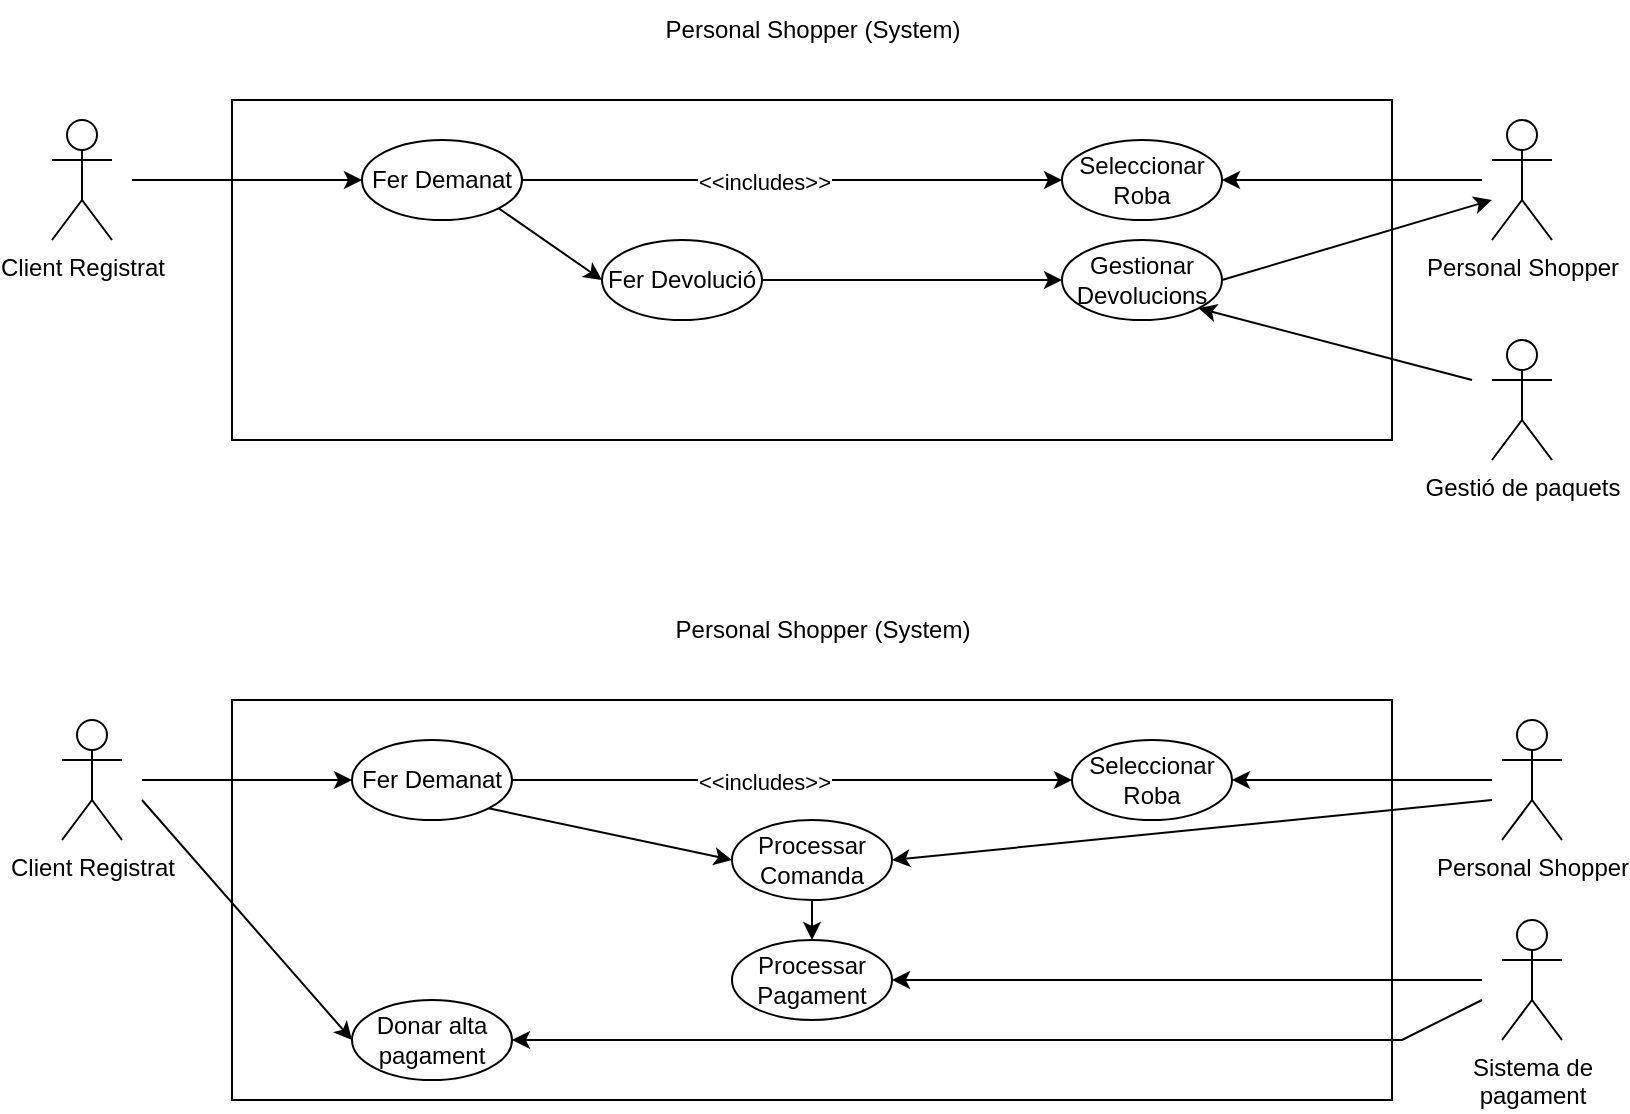 <mxfile version="22.1.3" type="device">
  <diagram name="Page-1" id="pkalxH3GCsMZknqXKzS0">
    <mxGraphModel dx="1434" dy="758" grid="1" gridSize="10" guides="1" tooltips="1" connect="1" arrows="1" fold="1" page="1" pageScale="1" pageWidth="850" pageHeight="1100" math="0" shadow="0">
      <root>
        <mxCell id="0" />
        <mxCell id="1" parent="0" />
        <mxCell id="M5SwcZthVQdyawCW9DYz-113" value="" style="rounded=0;whiteSpace=wrap;html=1;" vertex="1" parent="1">
          <mxGeometry x="130" y="370" width="580" height="200" as="geometry" />
        </mxCell>
        <mxCell id="M5SwcZthVQdyawCW9DYz-112" value="" style="rounded=0;whiteSpace=wrap;html=1;" vertex="1" parent="1">
          <mxGeometry x="130" y="70" width="580" height="170" as="geometry" />
        </mxCell>
        <mxCell id="M5SwcZthVQdyawCW9DYz-37" value="Client Registrat" style="shape=umlActor;verticalLabelPosition=bottom;verticalAlign=top;html=1;outlineConnect=0;" vertex="1" parent="1">
          <mxGeometry x="40" y="80" width="30" height="60" as="geometry" />
        </mxCell>
        <mxCell id="M5SwcZthVQdyawCW9DYz-38" value="Personal Shopper (System)" style="text;html=1;align=center;verticalAlign=middle;resizable=0;points=[];autosize=1;strokeColor=none;fillColor=none;" vertex="1" parent="1">
          <mxGeometry x="335" y="20" width="170" height="30" as="geometry" />
        </mxCell>
        <mxCell id="M5SwcZthVQdyawCW9DYz-39" value="Fer Demanat" style="ellipse;whiteSpace=wrap;html=1;" vertex="1" parent="1">
          <mxGeometry x="195" y="90" width="80" height="40" as="geometry" />
        </mxCell>
        <mxCell id="M5SwcZthVQdyawCW9DYz-42" value="Personal Shopper" style="shape=umlActor;verticalLabelPosition=bottom;verticalAlign=top;html=1;outlineConnect=0;" vertex="1" parent="1">
          <mxGeometry x="760" y="80" width="30" height="60" as="geometry" />
        </mxCell>
        <mxCell id="M5SwcZthVQdyawCW9DYz-44" value="" style="endArrow=classic;html=1;rounded=0;entryX=1;entryY=0.5;entryDx=0;entryDy=0;" edge="1" parent="1" target="M5SwcZthVQdyawCW9DYz-68">
          <mxGeometry width="50" height="50" relative="1" as="geometry">
            <mxPoint x="755" y="110" as="sourcePoint" />
            <mxPoint x="625" y="150" as="targetPoint" />
            <Array as="points" />
          </mxGeometry>
        </mxCell>
        <mxCell id="M5SwcZthVQdyawCW9DYz-74" style="edgeStyle=orthogonalEdgeStyle;rounded=0;orthogonalLoop=1;jettySize=auto;html=1;entryX=0;entryY=0.5;entryDx=0;entryDy=0;" edge="1" parent="1" source="M5SwcZthVQdyawCW9DYz-46" target="M5SwcZthVQdyawCW9DYz-72">
          <mxGeometry relative="1" as="geometry" />
        </mxCell>
        <mxCell id="M5SwcZthVQdyawCW9DYz-46" value="Fer Devolució" style="ellipse;whiteSpace=wrap;html=1;" vertex="1" parent="1">
          <mxGeometry x="315" y="140" width="80" height="40" as="geometry" />
        </mxCell>
        <mxCell id="M5SwcZthVQdyawCW9DYz-51" value="" style="endArrow=classic;html=1;rounded=0;entryX=0;entryY=0.5;entryDx=0;entryDy=0;" edge="1" parent="1" target="M5SwcZthVQdyawCW9DYz-39">
          <mxGeometry width="50" height="50" relative="1" as="geometry">
            <mxPoint x="80" y="110" as="sourcePoint" />
            <mxPoint x="455" y="400" as="targetPoint" />
          </mxGeometry>
        </mxCell>
        <mxCell id="M5SwcZthVQdyawCW9DYz-66" value="" style="endArrow=classic;html=1;rounded=0;exitX=1;exitY=0.5;exitDx=0;exitDy=0;entryX=0;entryY=0.5;entryDx=0;entryDy=0;" edge="1" parent="1" source="M5SwcZthVQdyawCW9DYz-39" target="M5SwcZthVQdyawCW9DYz-68">
          <mxGeometry width="50" height="50" relative="1" as="geometry">
            <mxPoint x="405" y="380" as="sourcePoint" />
            <mxPoint x="455" y="330" as="targetPoint" />
            <Array as="points">
              <mxPoint x="435" y="110" />
            </Array>
          </mxGeometry>
        </mxCell>
        <mxCell id="M5SwcZthVQdyawCW9DYz-67" value="&amp;lt;&amp;lt;includes&amp;gt;&amp;gt;" style="edgeLabel;html=1;align=center;verticalAlign=middle;resizable=0;points=[];" vertex="1" connectable="0" parent="M5SwcZthVQdyawCW9DYz-66">
          <mxGeometry x="-0.105" y="-1" relative="1" as="geometry">
            <mxPoint as="offset" />
          </mxGeometry>
        </mxCell>
        <mxCell id="M5SwcZthVQdyawCW9DYz-68" value="Seleccionar Roba" style="ellipse;whiteSpace=wrap;html=1;" vertex="1" parent="1">
          <mxGeometry x="545" y="90" width="80" height="40" as="geometry" />
        </mxCell>
        <mxCell id="M5SwcZthVQdyawCW9DYz-69" value="" style="endArrow=classic;html=1;rounded=0;exitX=1;exitY=1;exitDx=0;exitDy=0;entryX=0;entryY=0.5;entryDx=0;entryDy=0;" edge="1" parent="1" source="M5SwcZthVQdyawCW9DYz-39" target="M5SwcZthVQdyawCW9DYz-46">
          <mxGeometry width="50" height="50" relative="1" as="geometry">
            <mxPoint x="405" y="340" as="sourcePoint" />
            <mxPoint x="455" y="290" as="targetPoint" />
          </mxGeometry>
        </mxCell>
        <mxCell id="M5SwcZthVQdyawCW9DYz-72" value="Gestionar Devolucions" style="ellipse;whiteSpace=wrap;html=1;" vertex="1" parent="1">
          <mxGeometry x="545" y="140" width="80" height="40" as="geometry" />
        </mxCell>
        <mxCell id="M5SwcZthVQdyawCW9DYz-73" value="" style="endArrow=classic;html=1;rounded=0;exitX=1;exitY=0.5;exitDx=0;exitDy=0;" edge="1" parent="1" source="M5SwcZthVQdyawCW9DYz-72">
          <mxGeometry width="50" height="50" relative="1" as="geometry">
            <mxPoint x="755" y="120" as="sourcePoint" />
            <mxPoint x="760" y="120" as="targetPoint" />
            <Array as="points" />
          </mxGeometry>
        </mxCell>
        <mxCell id="M5SwcZthVQdyawCW9DYz-80" value="Client Registrat" style="shape=umlActor;verticalLabelPosition=bottom;verticalAlign=top;html=1;outlineConnect=0;" vertex="1" parent="1">
          <mxGeometry x="45" y="380" width="30" height="60" as="geometry" />
        </mxCell>
        <mxCell id="M5SwcZthVQdyawCW9DYz-81" value="Personal Shopper (System)" style="text;html=1;align=center;verticalAlign=middle;resizable=0;points=[];autosize=1;strokeColor=none;fillColor=none;" vertex="1" parent="1">
          <mxGeometry x="340" y="320" width="170" height="30" as="geometry" />
        </mxCell>
        <mxCell id="M5SwcZthVQdyawCW9DYz-82" value="Fer Demanat" style="ellipse;whiteSpace=wrap;html=1;" vertex="1" parent="1">
          <mxGeometry x="190" y="390" width="80" height="40" as="geometry" />
        </mxCell>
        <mxCell id="M5SwcZthVQdyawCW9DYz-83" value="Personal Shopper" style="shape=umlActor;verticalLabelPosition=bottom;verticalAlign=top;html=1;outlineConnect=0;" vertex="1" parent="1">
          <mxGeometry x="765" y="380" width="30" height="60" as="geometry" />
        </mxCell>
        <mxCell id="M5SwcZthVQdyawCW9DYz-84" value="" style="endArrow=classic;html=1;rounded=0;entryX=1;entryY=0.5;entryDx=0;entryDy=0;" edge="1" target="M5SwcZthVQdyawCW9DYz-90" parent="1">
          <mxGeometry width="50" height="50" relative="1" as="geometry">
            <mxPoint x="760" y="410" as="sourcePoint" />
            <mxPoint x="630" y="450" as="targetPoint" />
            <Array as="points" />
          </mxGeometry>
        </mxCell>
        <mxCell id="M5SwcZthVQdyawCW9DYz-87" value="" style="endArrow=classic;html=1;rounded=0;entryX=0;entryY=0.5;entryDx=0;entryDy=0;" edge="1" target="M5SwcZthVQdyawCW9DYz-82" parent="1">
          <mxGeometry width="50" height="50" relative="1" as="geometry">
            <mxPoint x="85" y="410" as="sourcePoint" />
            <mxPoint x="460" y="700" as="targetPoint" />
          </mxGeometry>
        </mxCell>
        <mxCell id="M5SwcZthVQdyawCW9DYz-88" value="" style="endArrow=classic;html=1;rounded=0;exitX=1;exitY=0.5;exitDx=0;exitDy=0;entryX=0;entryY=0.5;entryDx=0;entryDy=0;" edge="1" source="M5SwcZthVQdyawCW9DYz-82" target="M5SwcZthVQdyawCW9DYz-90" parent="1">
          <mxGeometry width="50" height="50" relative="1" as="geometry">
            <mxPoint x="410" y="680" as="sourcePoint" />
            <mxPoint x="460" y="630" as="targetPoint" />
            <Array as="points">
              <mxPoint x="440" y="410" />
            </Array>
          </mxGeometry>
        </mxCell>
        <mxCell id="M5SwcZthVQdyawCW9DYz-89" value="&amp;lt;&amp;lt;includes&amp;gt;&amp;gt;" style="edgeLabel;html=1;align=center;verticalAlign=middle;resizable=0;points=[];" vertex="1" connectable="0" parent="M5SwcZthVQdyawCW9DYz-88">
          <mxGeometry x="-0.105" y="-1" relative="1" as="geometry">
            <mxPoint as="offset" />
          </mxGeometry>
        </mxCell>
        <mxCell id="M5SwcZthVQdyawCW9DYz-90" value="Seleccionar Roba" style="ellipse;whiteSpace=wrap;html=1;" vertex="1" parent="1">
          <mxGeometry x="550" y="390" width="80" height="40" as="geometry" />
        </mxCell>
        <mxCell id="M5SwcZthVQdyawCW9DYz-94" value="Sistema de &lt;br&gt;pagament" style="shape=umlActor;verticalLabelPosition=bottom;verticalAlign=top;html=1;outlineConnect=0;" vertex="1" parent="1">
          <mxGeometry x="765" y="480" width="30" height="60" as="geometry" />
        </mxCell>
        <mxCell id="M5SwcZthVQdyawCW9DYz-95" value="Donar alta pagament" style="ellipse;whiteSpace=wrap;html=1;" vertex="1" parent="1">
          <mxGeometry x="190" y="520" width="80" height="40" as="geometry" />
        </mxCell>
        <mxCell id="M5SwcZthVQdyawCW9DYz-96" value="" style="endArrow=classic;html=1;rounded=0;entryX=0;entryY=0.5;entryDx=0;entryDy=0;" edge="1" parent="1" target="M5SwcZthVQdyawCW9DYz-95">
          <mxGeometry width="50" height="50" relative="1" as="geometry">
            <mxPoint x="85" y="420" as="sourcePoint" />
            <mxPoint x="260" y="450" as="targetPoint" />
          </mxGeometry>
        </mxCell>
        <mxCell id="M5SwcZthVQdyawCW9DYz-97" value="" style="endArrow=classic;html=1;rounded=0;entryX=1;entryY=0.5;entryDx=0;entryDy=0;" edge="1" parent="1" target="M5SwcZthVQdyawCW9DYz-95">
          <mxGeometry width="50" height="50" relative="1" as="geometry">
            <mxPoint x="755" y="520" as="sourcePoint" />
            <mxPoint x="640" y="420" as="targetPoint" />
            <Array as="points">
              <mxPoint x="715" y="540" />
            </Array>
          </mxGeometry>
        </mxCell>
        <mxCell id="M5SwcZthVQdyawCW9DYz-100" value="Processar Pagament" style="ellipse;whiteSpace=wrap;html=1;" vertex="1" parent="1">
          <mxGeometry x="380" y="490" width="80" height="40" as="geometry" />
        </mxCell>
        <mxCell id="M5SwcZthVQdyawCW9DYz-101" value="Processar Comanda" style="ellipse;whiteSpace=wrap;html=1;" vertex="1" parent="1">
          <mxGeometry x="380" y="430" width="80" height="40" as="geometry" />
        </mxCell>
        <mxCell id="M5SwcZthVQdyawCW9DYz-102" value="" style="endArrow=classic;html=1;rounded=0;entryX=0;entryY=0.5;entryDx=0;entryDy=0;exitX=1;exitY=1;exitDx=0;exitDy=0;" edge="1" parent="1" source="M5SwcZthVQdyawCW9DYz-82" target="M5SwcZthVQdyawCW9DYz-101">
          <mxGeometry width="50" height="50" relative="1" as="geometry">
            <mxPoint x="155" y="440" as="sourcePoint" />
            <mxPoint x="260" y="440" as="targetPoint" />
          </mxGeometry>
        </mxCell>
        <mxCell id="M5SwcZthVQdyawCW9DYz-103" value="" style="endArrow=classic;html=1;rounded=0;entryX=0.5;entryY=0;entryDx=0;entryDy=0;exitX=0.5;exitY=1;exitDx=0;exitDy=0;" edge="1" parent="1" source="M5SwcZthVQdyawCW9DYz-101" target="M5SwcZthVQdyawCW9DYz-100">
          <mxGeometry width="50" height="50" relative="1" as="geometry">
            <mxPoint x="268" y="434" as="sourcePoint" />
            <mxPoint x="365" y="470" as="targetPoint" />
          </mxGeometry>
        </mxCell>
        <mxCell id="M5SwcZthVQdyawCW9DYz-104" value="" style="endArrow=classic;html=1;rounded=0;entryX=1;entryY=0.5;entryDx=0;entryDy=0;" edge="1" parent="1" target="M5SwcZthVQdyawCW9DYz-101">
          <mxGeometry width="50" height="50" relative="1" as="geometry">
            <mxPoint x="760" y="420" as="sourcePoint" />
            <mxPoint x="445" y="440" as="targetPoint" />
          </mxGeometry>
        </mxCell>
        <mxCell id="M5SwcZthVQdyawCW9DYz-106" value="" style="endArrow=classic;html=1;rounded=0;entryX=1;entryY=0.5;entryDx=0;entryDy=0;" edge="1" parent="1" target="M5SwcZthVQdyawCW9DYz-100">
          <mxGeometry width="50" height="50" relative="1" as="geometry">
            <mxPoint x="755" y="510" as="sourcePoint" />
            <mxPoint x="445" y="440" as="targetPoint" />
          </mxGeometry>
        </mxCell>
        <mxCell id="M5SwcZthVQdyawCW9DYz-107" value="Gestió de paquets" style="shape=umlActor;verticalLabelPosition=bottom;verticalAlign=top;html=1;outlineConnect=0;" vertex="1" parent="1">
          <mxGeometry x="760" y="190" width="30" height="60" as="geometry" />
        </mxCell>
        <mxCell id="M5SwcZthVQdyawCW9DYz-108" value="" style="endArrow=classic;html=1;rounded=0;entryX=1;entryY=1;entryDx=0;entryDy=0;" edge="1" parent="1" target="M5SwcZthVQdyawCW9DYz-72">
          <mxGeometry width="50" height="50" relative="1" as="geometry">
            <mxPoint x="750" y="210" as="sourcePoint" />
            <mxPoint x="635" y="230" as="targetPoint" />
            <Array as="points" />
          </mxGeometry>
        </mxCell>
      </root>
    </mxGraphModel>
  </diagram>
</mxfile>
